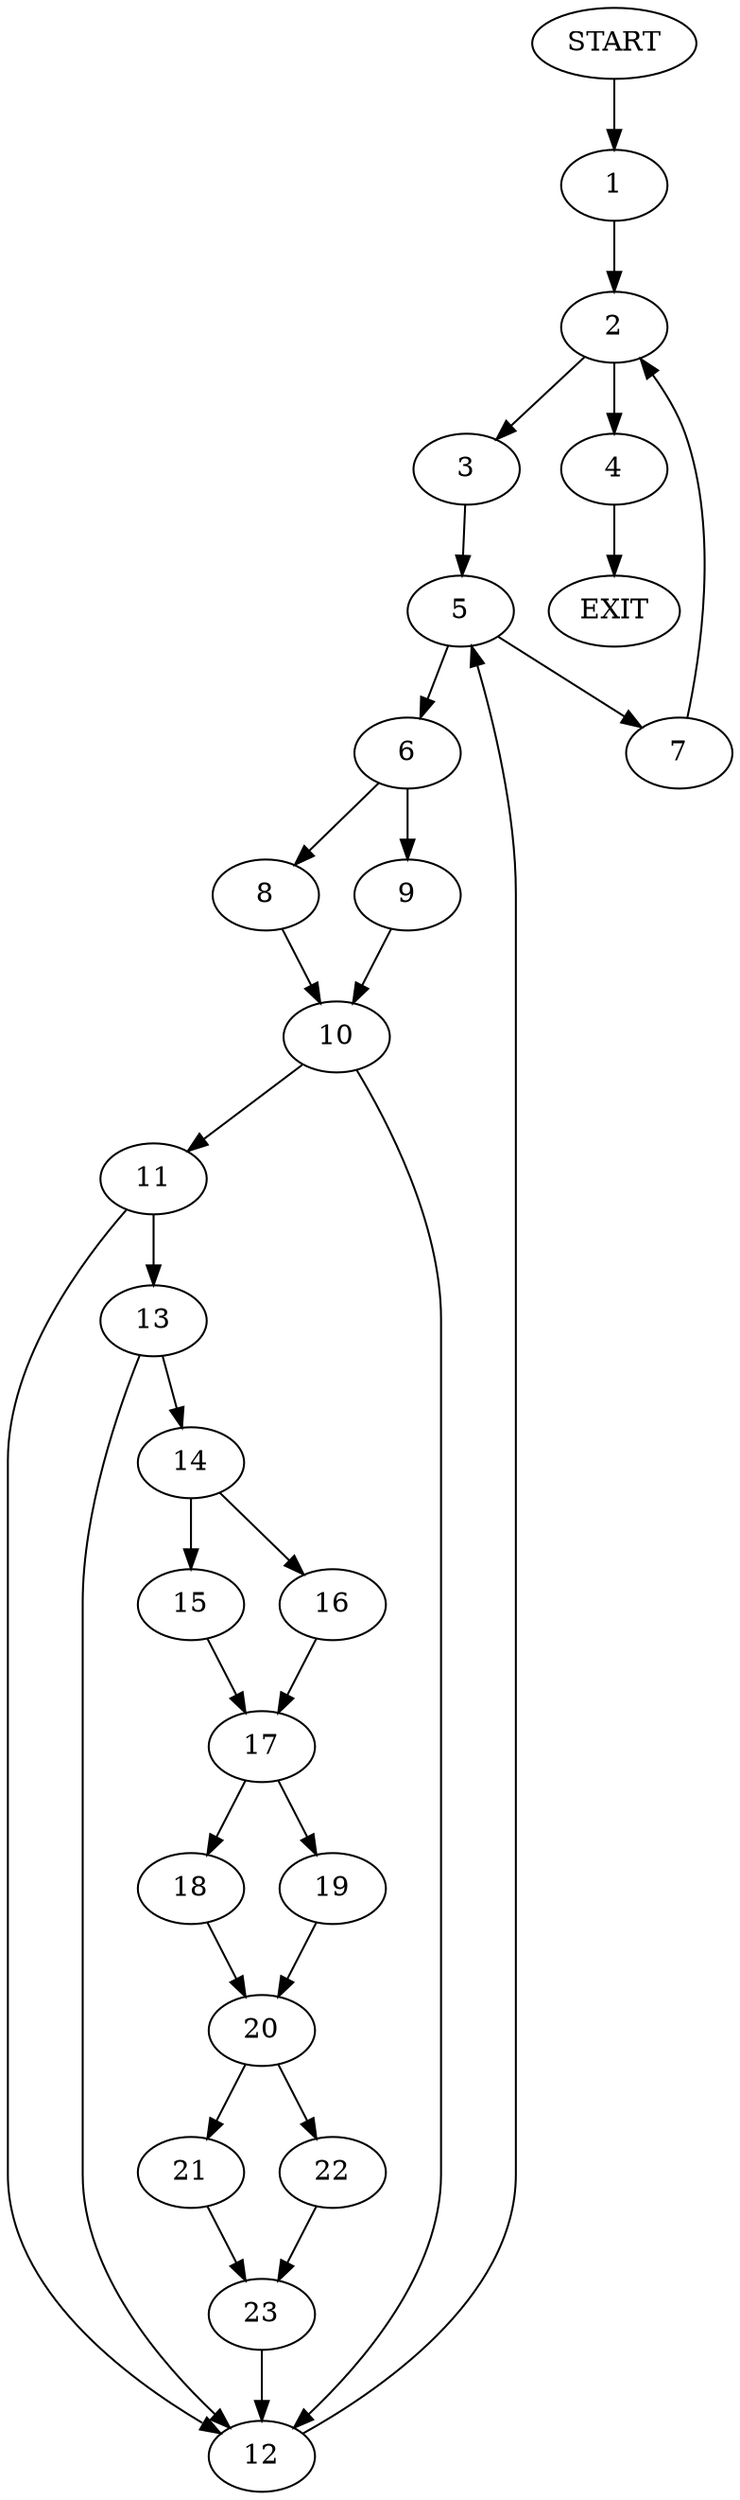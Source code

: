 digraph {
0 [label="START"]
24 [label="EXIT"]
0 -> 1
1 -> 2
2 -> 3
2 -> 4
4 -> 24
3 -> 5
5 -> 6
5 -> 7
7 -> 2
6 -> 8
6 -> 9
9 -> 10
8 -> 10
10 -> 11
10 -> 12
11 -> 13
11 -> 12
12 -> 5
13 -> 12
13 -> 14
14 -> 15
14 -> 16
15 -> 17
16 -> 17
17 -> 18
17 -> 19
18 -> 20
19 -> 20
20 -> 21
20 -> 22
21 -> 23
22 -> 23
23 -> 12
}
